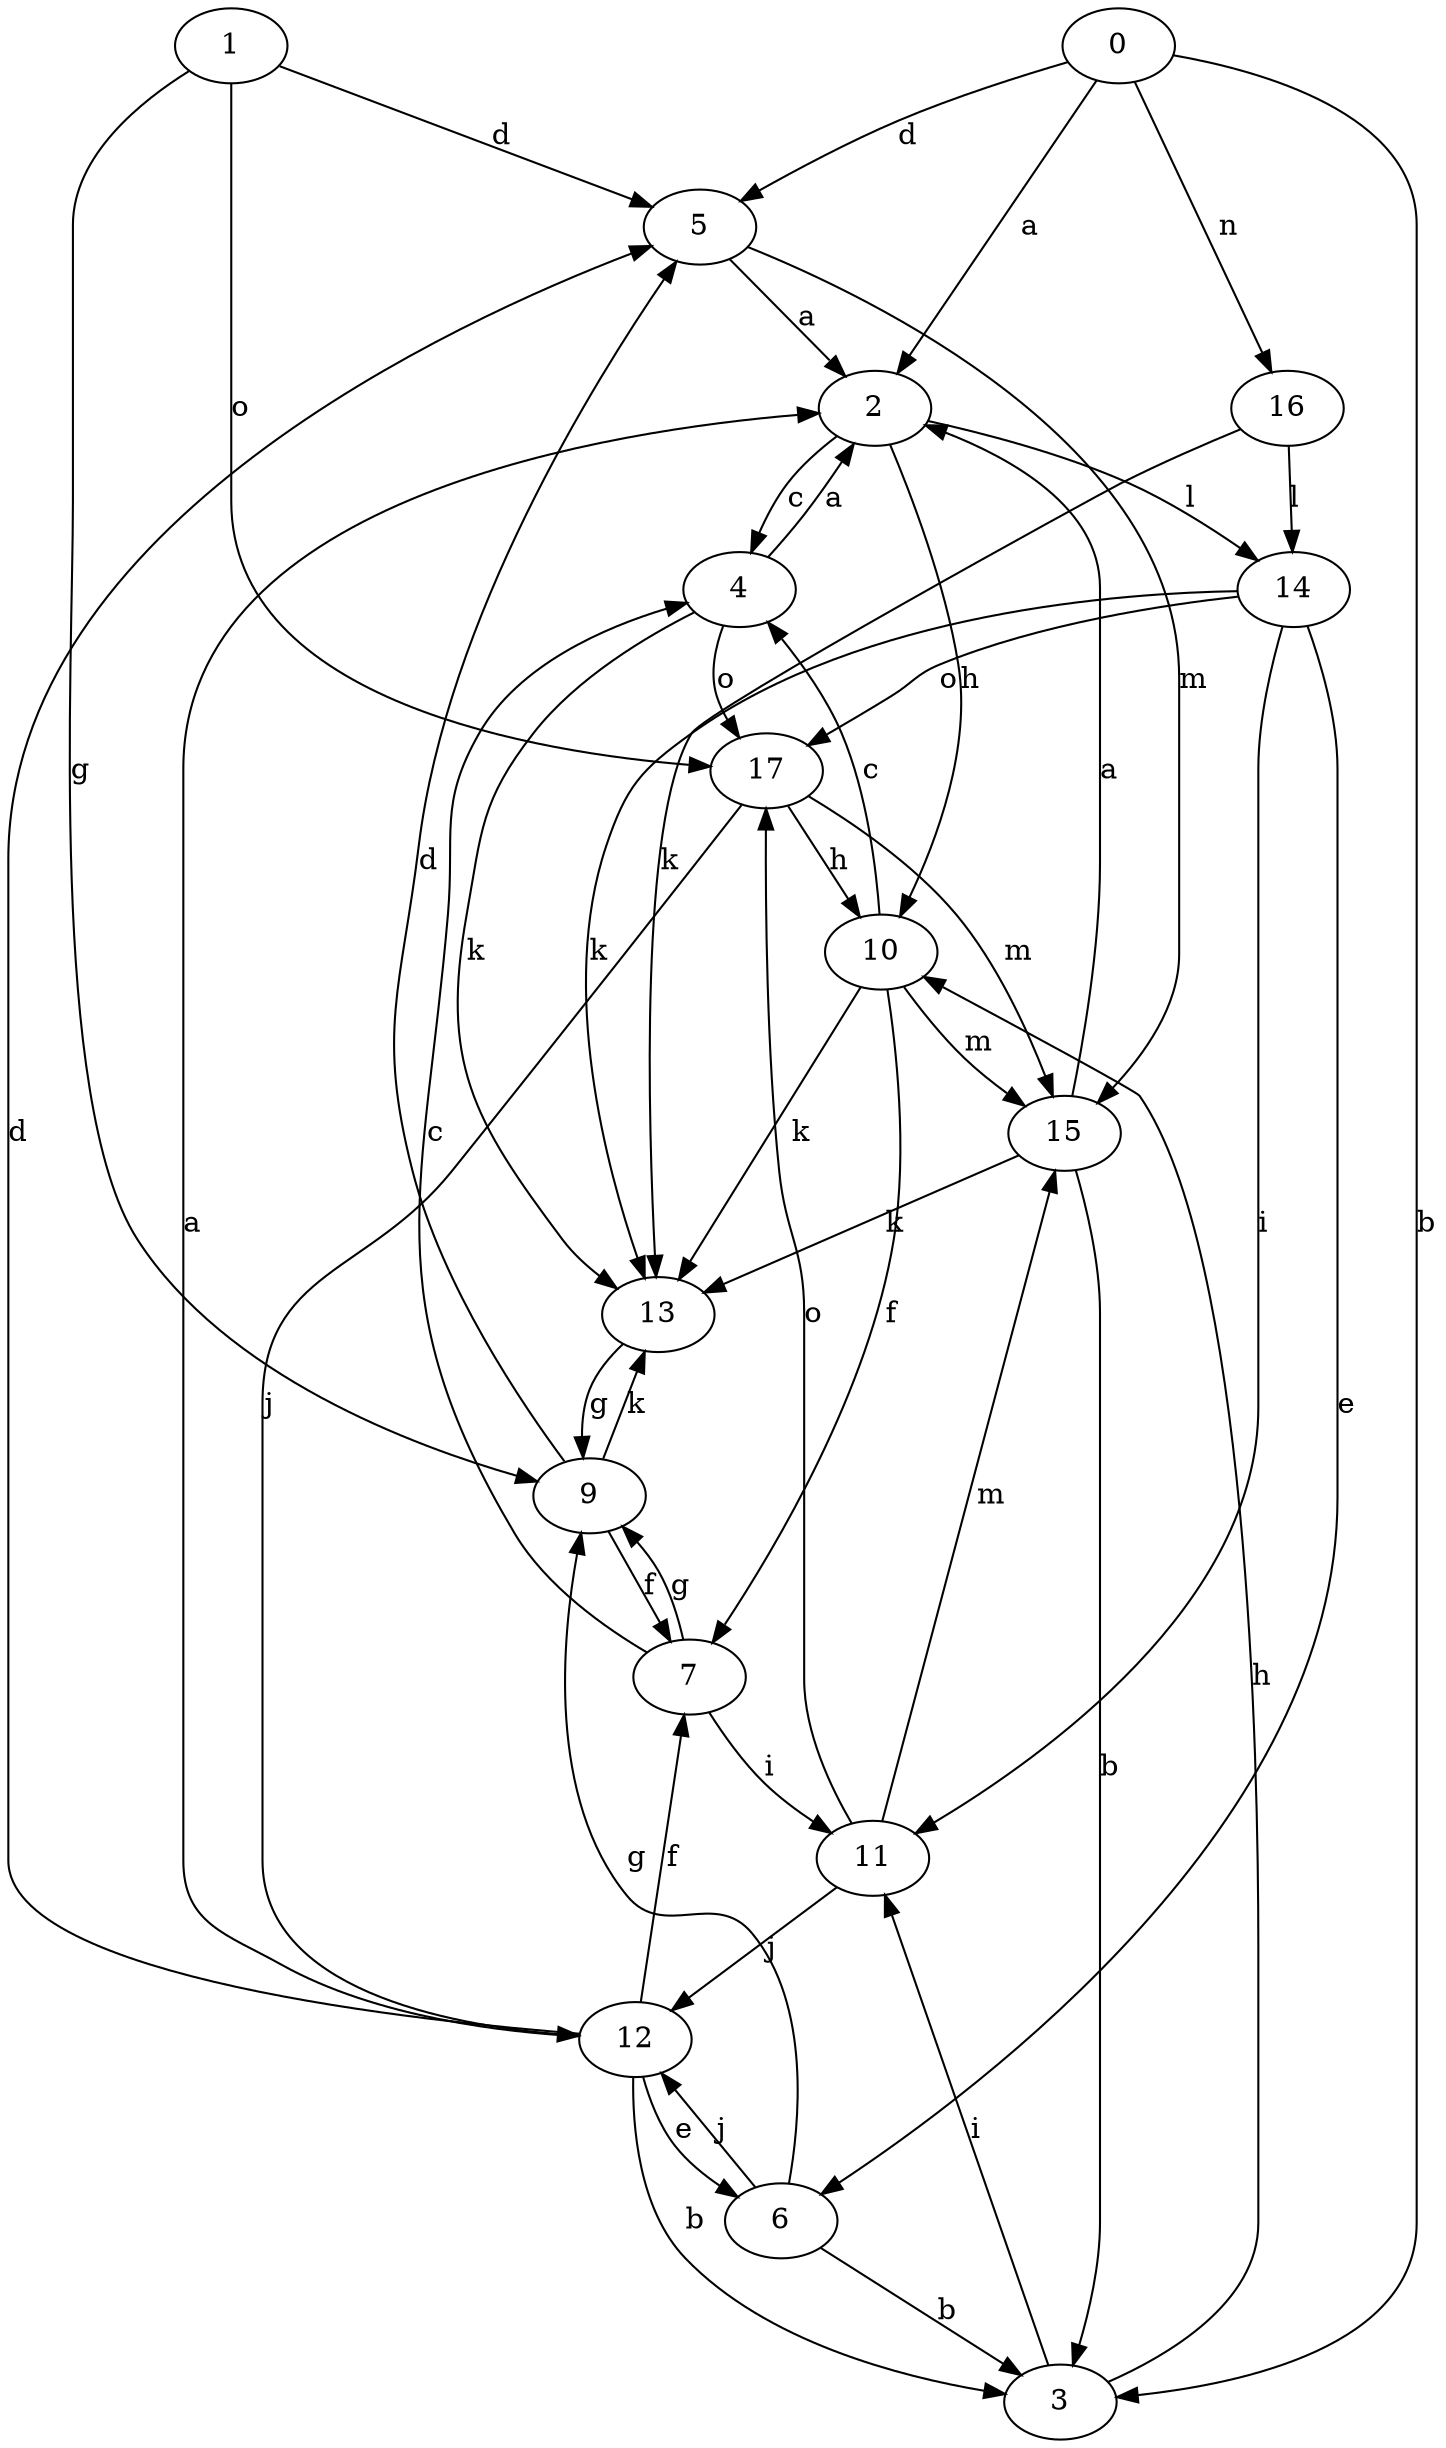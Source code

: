 strict digraph  {
1;
2;
3;
4;
5;
6;
7;
9;
10;
0;
11;
12;
13;
14;
15;
16;
17;
1 -> 5  [label=d];
1 -> 9  [label=g];
1 -> 17  [label=o];
2 -> 4  [label=c];
2 -> 10  [label=h];
2 -> 14  [label=l];
3 -> 10  [label=h];
3 -> 11  [label=i];
4 -> 2  [label=a];
4 -> 13  [label=k];
4 -> 17  [label=o];
5 -> 2  [label=a];
5 -> 15  [label=m];
6 -> 3  [label=b];
6 -> 9  [label=g];
6 -> 12  [label=j];
7 -> 4  [label=c];
7 -> 9  [label=g];
7 -> 11  [label=i];
9 -> 5  [label=d];
9 -> 7  [label=f];
9 -> 13  [label=k];
10 -> 4  [label=c];
10 -> 7  [label=f];
10 -> 13  [label=k];
10 -> 15  [label=m];
0 -> 2  [label=a];
0 -> 3  [label=b];
0 -> 5  [label=d];
0 -> 16  [label=n];
11 -> 12  [label=j];
11 -> 15  [label=m];
11 -> 17  [label=o];
12 -> 2  [label=a];
12 -> 3  [label=b];
12 -> 5  [label=d];
12 -> 6  [label=e];
12 -> 7  [label=f];
13 -> 9  [label=g];
14 -> 6  [label=e];
14 -> 11  [label=i];
14 -> 13  [label=k];
14 -> 17  [label=o];
15 -> 2  [label=a];
15 -> 3  [label=b];
15 -> 13  [label=k];
16 -> 13  [label=k];
16 -> 14  [label=l];
17 -> 10  [label=h];
17 -> 12  [label=j];
17 -> 15  [label=m];
}
